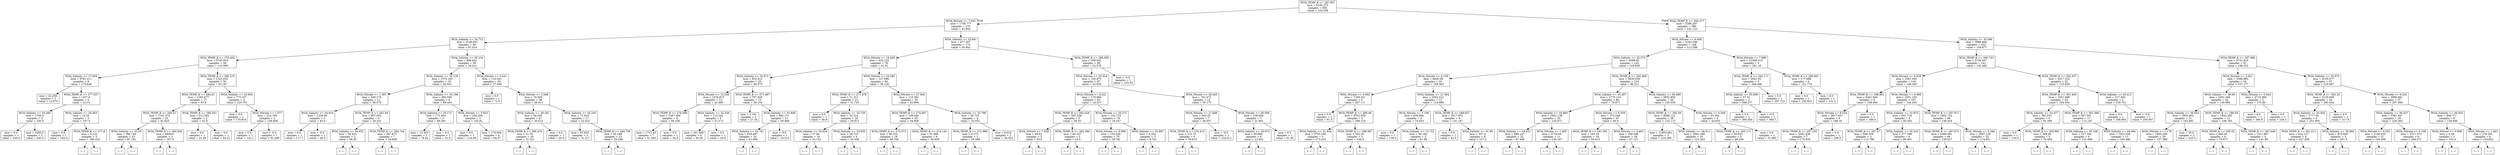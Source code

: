 digraph Tree {
node [shape=box] ;
0 [label="WOA_TEMP_K <= 287.857\nmse = 6195.375\nsamples = 650\nvalue = 102.039"] ;
1 [label="WOA_Nitrate <= 7.642\nmse = 1738.777\nsamples = 270\nvalue = 43.843"] ;
0 -> 1 [labeldistance=2.5, labelangle=45, headlabel="True"] ;
2 [label="WOA_Salinity <= 34.715\nmse = 3148.852\nsamples = 96\nvalue = 67.014"] ;
1 -> 2 ;
3 [label="WOA_TEMP_K <= 279.404\nmse = 3743.919\nsamples = 38\nvalue = 110.599"] ;
2 -> 3 ;
4 [label="WOA_Salinity <= 17.604\nmse = 6781.211\nsamples = 8\nvalue = 179.646"] ;
3 -> 4 ;
5 [label="mse = 24.256\nsamples = 2\nvalue = 12.875"] ;
4 -> 5 ;
6 [label="WOA_TEMP_K <= 277.637\nmse = 1457.6\nsamples = 6\nvalue = 213.0"] ;
4 -> 6 ;
7 [label="WOA_Salinity <= 33.385\nmse = 1700.0\nsamples = 3\nvalue = 230.0"] ;
6 -> 7 ;
8 [label="mse = 0.0\nsamples = 1\nvalue = 220.0"] ;
7 -> 8 ;
9 [label="mse = 3200.0\nsamples = 2\nvalue = 240.0"] ;
7 -> 9 ;
10 [label="WOA_Salinity <= 26.403\nmse = 10.25\nsamples = 3\nvalue = 187.5"] ;
6 -> 10 ;
11 [label="mse = 0.0\nsamples = 1\nvalue = 182.0"] ;
10 -> 11 ;
12 [label="WOA_TEMP_K <= 277.8\nmse = 0.222\nsamples = 2\nvalue = 189.333"] ;
10 -> 12 ;
13 [label="(...)"] ;
12 -> 13 ;
14 [label="(...)"] ;
12 -> 14 ;
15 [label="WOA_TEMP_K <= 285.275\nmse = 1323.633\nsamples = 30\nvalue = 92.187"] ;
3 -> 15 ;
16 [label="WOA_TEMP_K <= 284.81\nmse = 1263.677\nsamples = 27\nvalue = 87.8"] ;
15 -> 16 ;
17 [label="WOA_TEMP_K <= 284.51\nmse = 1161.072\nsamples = 25\nvalue = 91.625"] ;
16 -> 17 ;
18 [label="WOA_Salinity <= 33.03\nmse = 366.744\nsamples = 23\nvalue = 87.191"] ;
17 -> 18 ;
19 [label="(...)"] ;
18 -> 19 ;
20 [label="(...)"] ;
18 -> 20 ;
53 [label="WOA_TEMP_K <= 284.636\nmse = 8649.0\nsamples = 2\nvalue = 167.0"] ;
17 -> 53 ;
54 [label="(...)"] ;
53 -> 54 ;
55 [label="(...)"] ;
53 -> 55 ;
56 [label="WOA_TEMP_K <= 285.051\nmse = 212.592\nsamples = 2\nvalue = 41.9"] ;
16 -> 56 ;
57 [label="mse = 0.0\nsamples = 1\nvalue = 21.28"] ;
56 -> 57 ;
58 [label="mse = 0.0\nsamples = 1\nvalue = 52.21"] ;
56 -> 58 ;
59 [label="WOA_Salinity <= 33.962\nmse = 775.167\nsamples = 3\nvalue = 120.701"] ;
15 -> 59 ;
60 [label="mse = 0.0\nsamples = 1\nvalue = 174.916"] ;
59 -> 60 ;
61 [label="WOA_Nitrate <= 1.077\nmse = 224.784\nsamples = 2\nvalue = 109.858"] ;
59 -> 61 ;
62 [label="mse = 0.0\nsamples = 1\nvalue = 122.1"] ;
61 -> 62 ;
63 [label="mse = -0.0\nsamples = 1\nvalue = 91.496"] ;
61 -> 63 ;
64 [label="WOA_Salinity <= 35.234\nmse = 806.922\nsamples = 58\nvalue = 39.411"] ;
2 -> 64 ;
65 [label="WOA_Salinity <= 35.139\nmse = 1370.165\nsamples = 19\nvalue = 62.941"] ;
64 -> 65 ;
66 [label="WOA_Nitrate <= 1.387\nmse = 846.279\nsamples = 11\nvalue = 36.479"] ;
65 -> 66 ;
67 [label="WOA_Salinity <= 34.919\nmse = 1204.09\nsamples = 2\nvalue = 83.0"] ;
66 -> 67 ;
68 [label="mse = 0.0\nsamples = 1\nvalue = 117.7"] ;
67 -> 68 ;
69 [label="mse = -0.0\nsamples = 1\nvalue = 48.3"] ;
67 -> 69 ;
70 [label="WOA_TEMP_K <= 281.94\nmse = 407.052\nsamples = 9\nvalue = 29.322"] ;
66 -> 70 ;
71 [label="WOA_Salinity <= 34.852\nmse = 54.023\nsamples = 2\nvalue = 58.55"] ;
70 -> 71 ;
72 [label="(...)"] ;
71 -> 72 ;
73 [label="(...)"] ;
71 -> 73 ;
74 [label="WOA_TEMP_K <= 285.744\nmse = 287.675\nsamples = 7\nvalue = 24.008"] ;
70 -> 74 ;
75 [label="(...)"] ;
74 -> 75 ;
82 [label="(...)"] ;
74 -> 82 ;
85 [label="WOA_Salinity <= 35.196\nmse = 493.556\nsamples = 8\nvalue = 89.403"] ;
65 -> 85 ;
86 [label="WOA_Salinity <= 35.171\nmse = 175.565\nsamples = 3\nvalue = 69.293"] ;
85 -> 86 ;
87 [label="mse = 12.363\nsamples = 2\nvalue = 78.44"] ;
86 -> 87 ;
88 [label="mse = 0.0\nsamples = 1\nvalue = 51.0"] ;
86 -> 88 ;
89 [label="WOA_Nitrate <= 3.923\nmse = 256.204\nsamples = 5\nvalue = 102.81"] ;
85 -> 89 ;
90 [label="mse = 0.0\nsamples = 1\nvalue = 119.69"] ;
89 -> 90 ;
91 [label="mse = 170.604\nsamples = 4\nvalue = 94.37"] ;
89 -> 91 ;
92 [label="WOA_Nitrate <= 0.241\nmse = 110.041\nsamples = 39\nvalue = 27.646"] ;
64 -> 92 ;
93 [label="mse = 0.0\nsamples = 1\nvalue = 71.0"] ;
92 -> 93 ;
94 [label="WOA_Nitrate <= 3.588\nmse = 79.508\nsamples = 38\nvalue = 26.911"] ;
92 -> 94 ;
95 [label="WOA_Salinity <= 38.181\nmse = 56.035\nsamples = 21\nvalue = 30.614"] ;
94 -> 95 ;
96 [label="WOA_TEMP_K <= 284.474\nmse = 51.76\nsamples = 20\nvalue = 31.321"] ;
95 -> 96 ;
97 [label="(...)"] ;
96 -> 97 ;
98 [label="(...)"] ;
96 -> 98 ;
117 [label="mse = 0.0\nsamples = 1\nvalue = 20.0"] ;
95 -> 117 ;
118 [label="WOA_Salinity <= 35.245\nmse = 71.819\nsamples = 17\nvalue = 22.522"] ;
94 -> 118 ;
119 [label="mse = 67.835\nsamples = 2\nvalue = 31.217"] ;
118 -> 119 ;
120 [label="WOA_TEMP_K <= 284.706\nmse = 45.188\nsamples = 15\nvalue = 20.038"] ;
118 -> 120 ;
121 [label="(...)"] ;
120 -> 121 ;
128 [label="(...)"] ;
120 -> 128 ;
129 [label="WOA_Salinity <= 33.841\nmse = 477.357\nsamples = 174\nvalue = 30.842"] ;
1 -> 129 ;
130 [label="WOA_Nitrate <= 18.449\nmse = 422.122\nsamples = 76\nvalue = 41.91"] ;
129 -> 130 ;
131 [label="WOA_Salinity <= 32.871\nmse = 932.412\nsamples = 26\nvalue = 49.575"] ;
130 -> 131 ;
132 [label="WOA_Nitrate <= 13.256\nmse = 1076.873\nsamples = 13\nvalue = 42.683"] ;
131 -> 132 ;
133 [label="WOA_TEMP_K <= 276.589\nmse = 1467.569\nsamples = 8\nvalue = 48.238"] ;
132 -> 133 ;
134 [label="mse = 1712.43\nsamples = 7\nvalue = 51.085"] ;
133 -> 134 ;
135 [label="mse = 0.0\nsamples = 1\nvalue = 34.0"] ;
133 -> 135 ;
136 [label="WOA_Salinity <= 32.536\nmse = 110.342\nsamples = 5\nvalue = 31.573"] ;
132 -> 136 ;
137 [label="mse = 161.096\nsamples = 4\nvalue = 30.36"] ;
136 -> 137 ;
138 [label="mse = 0.0\nsamples = 1\nvalue = 34.0"] ;
136 -> 138 ;
139 [label="WOA_TEMP_K <= 271.687\nmse = 707.928\nsamples = 13\nvalue = 56.104"] ;
131 -> 139 ;
140 [label="mse = 2.161\nsamples = 2\nvalue = 27.34"] ;
139 -> 140 ;
141 [label="WOA_Salinity <= 33.809\nmse = 682.171\nsamples = 11\nvalue = 59.488"] ;
139 -> 141 ;
142 [label="WOA_Salinity <= 33.761\nmse = 618.697\nsamples = 10\nvalue = 61.986"] ;
141 -> 142 ;
143 [label="(...)"] ;
142 -> 143 ;
152 [label="(...)"] ;
142 -> 152 ;
153 [label="mse = -0.0\nsamples = 1\nvalue = 19.514"] ;
141 -> 153 ;
154 [label="WOA_Nitrate <= 24.282\nmse = 127.096\nsamples = 50\nvalue = 38.128"] ;
130 -> 154 ;
155 [label="WOA_TEMP_K <= 271.478\nmse = 71.317\nsamples = 21\nvalue = 31.725"] ;
154 -> 155 ;
156 [label="mse = 0.0\nsamples = 1\nvalue = 56.9"] ;
155 -> 156 ;
157 [label="WOA_Salinity <= 33.726\nmse = 52.514\nsamples = 20\nvalue = 30.913"] ;
155 -> 157 ;
158 [label="WOA_Salinity <= 33.626\nmse = 37.84\nsamples = 16\nvalue = 33.122"] ;
157 -> 158 ;
159 [label="(...)"] ;
158 -> 159 ;
166 [label="(...)"] ;
158 -> 166 ;
175 [label="WOA_Salinity <= 33.835\nmse = 28.723\nsamples = 4\nvalue = 23.339"] ;
157 -> 175 ;
176 [label="(...)"] ;
175 -> 176 ;
181 [label="(...)"] ;
175 -> 181 ;
182 [label="WOA_Nitrate <= 27.304\nmse = 115.381\nsamples = 29\nvalue = 42.894"] ;
154 -> 182 ;
183 [label="WOA_TEMP_K <= 274.067\nmse = 109.346\nsamples = 25\nvalue = 44.808"] ;
182 -> 183 ;
184 [label="WOA_TEMP_K <= 273.573\nmse = 96.232\nsamples = 16\nvalue = 48.766"] ;
183 -> 184 ;
185 [label="(...)"] ;
184 -> 185 ;
200 [label="(...)"] ;
184 -> 200 ;
209 [label="WOA_TEMP_K <= 274.143\nmse = 81.666\nsamples = 9\nvalue = 39.859"] ;
183 -> 209 ;
210 [label="(...)"] ;
209 -> 210 ;
211 [label="(...)"] ;
209 -> 211 ;
220 [label="WOA_Salinity <= 33.786\nmse = 30.723\nsamples = 4\nvalue = 33.052"] ;
182 -> 220 ;
221 [label="WOA_TEMP_K <= 272.989\nmse = 0.373\nsamples = 2\nvalue = 28.568"] ;
220 -> 221 ;
222 [label="(...)"] ;
221 -> 222 ;
223 [label="(...)"] ;
221 -> 223 ;
224 [label="mse = 8.619\nsamples = 2\nvalue = 39.032"] ;
220 -> 224 ;
225 [label="WOA_TEMP_K <= 286.095\nmse = 358.842\nsamples = 98\nvalue = 22.578"] ;
129 -> 225 ;
226 [label="WOA_Nitrate <= 25.324\nmse = 316.973\nsamples = 97\nvalue = 22.035"] ;
225 -> 226 ;
227 [label="WOA_Nitrate <= 8.241\nmse = 178.869\nsamples = 83\nvalue = 19.257"] ;
226 -> 227 ;
228 [label="WOA_TEMP_K <= 282.028\nmse = 297.536\nsamples = 5\nvalue = 38.55"] ;
227 -> 228 ;
229 [label="WOA_Nitrate <= 7.828\nmse = 69.62\nsamples = 2\nvalue = 53.8"] ;
228 -> 229 ;
230 [label="(...)"] ;
229 -> 230 ;
231 [label="(...)"] ;
229 -> 231 ;
232 [label="WOA_TEMP_K <= 282.286\nmse = 60.327\nsamples = 3\nvalue = 23.3"] ;
228 -> 232 ;
233 [label="(...)"] ;
232 -> 233 ;
234 [label="(...)"] ;
232 -> 234 ;
235 [label="WOA_Nitrate <= 25.272\nmse = 152.715\nsamples = 78\nvalue = 18.267"] ;
227 -> 235 ;
236 [label="WOA_Nitrate <= 9.068\nmse = 153.349\nsamples = 75\nvalue = 18.781"] ;
235 -> 236 ;
237 [label="(...)"] ;
236 -> 237 ;
258 [label="(...)"] ;
236 -> 258 ;
325 [label="WOA_Salinity <= 33.897\nmse = 0.204\nsamples = 3\nvalue = 6.761"] ;
235 -> 325 ;
326 [label="(...)"] ;
325 -> 326 ;
327 [label="(...)"] ;
325 -> 327 ;
328 [label="WOA_Nitrate <= 28.445\nmse = 761.072\nsamples = 14\nvalue = 35.177"] ;
226 -> 328 ;
329 [label="WOA_Nitrate <= 27.688\nmse = 844.25\nsamples = 7\nvalue = 46.557"] ;
328 -> 329 ;
330 [label="WOA_TEMP_K <= 276.413\nmse = 272.72\nsamples = 6\nvalue = 39.815"] ;
329 -> 330 ;
331 [label="(...)"] ;
330 -> 331 ;
340 [label="(...)"] ;
330 -> 340 ;
341 [label="mse = -0.0\nsamples = 1\nvalue = 134.211"] ;
329 -> 341 ;
342 [label="WOA_Nitrate <= 29.598\nmse = 336.694\nsamples = 7\nvalue = 21.901"] ;
328 -> 342 ;
343 [label="WOA_Salinity <= 33.873\nmse = 60.868\nsamples = 6\nvalue = 12.052"] ;
342 -> 343 ;
344 [label="(...)"] ;
343 -> 344 ;
347 [label="(...)"] ;
343 -> 347 ;
352 [label="mse = 0.0\nsamples = 1\nvalue = 51.45"] ;
342 -> 352 ;
353 [label="mse = -0.0\nsamples = 1\nvalue = 103.53"] ;
225 -> 353 ;
354 [label="WOA_TEMP_K <= 294.377\nmse = 5386.297\nsamples = 380\nvalue = 141.123"] ;
0 -> 354 [labeldistance=2.5, labelangle=-45, headlabel="False"] ;
355 [label="WOA_Nitrate <= 6.408\nmse = 6162.586\nsamples = 148\nvalue = 112.288"] ;
354 -> 355 ;
356 [label="WOA_Salinity <= 32.073\nmse = 4598.92\nsamples = 143\nvalue = 104.945"] ;
355 -> 356 ;
357 [label="WOA_Nitrate <= 0.138\nmse = 8826.58\nsamples = 19\nvalue = 168.363"] ;
356 -> 357 ;
358 [label="WOA_Nitrate <= 0.092\nmse = 7168.321\nsamples = 6\nvalue = 267.111"] ;
357 -> 358 ;
359 [label="mse = 0.0\nsamples = 1\nvalue = 91.0"] ;
358 -> 359 ;
360 [label="WOA_TEMP_K <= 289.46\nmse = 3702.859\nsamples = 5\nvalue = 289.125"] ;
358 -> 360 ;
361 [label="WOA_Salinity <= 31.844\nmse = 3755.556\nsamples = 3\nvalue = 273.333"] ;
360 -> 361 ;
362 [label="(...)"] ;
361 -> 362 ;
363 [label="(...)"] ;
361 -> 363 ;
364 [label="WOA_TEMP_K <= 289.987\nmse = 552.25\nsamples = 2\nvalue = 336.5"] ;
360 -> 364 ;
365 [label="(...)"] ;
364 -> 365 ;
366 [label="(...)"] ;
364 -> 366 ;
367 [label="WOA_Salinity <= 21.564\nmse = 2342.312\nsamples = 13\nvalue = 118.989"] ;
357 -> 367 ;
368 [label="WOA_Nitrate <= 0.199\nmse = 839.869\nsamples = 4\nvalue = 74.633"] ;
367 -> 368 ;
369 [label="mse = 0.0\nsamples = 1\nvalue = 138.0"] ;
368 -> 369 ;
370 [label="WOA_Salinity <= 12.722\nmse = 44.162\nsamples = 3\nvalue = 61.96"] ;
368 -> 370 ;
371 [label="(...)"] ;
370 -> 371 ;
374 [label="(...)"] ;
370 -> 374 ;
375 [label="WOA_TEMP_K <= 289.657\nmse = 1617.972\nsamples = 9\nvalue = 141.167"] ;
367 -> 375 ;
376 [label="mse = 0.0\nsamples = 1\nvalue = 62.0"] ;
375 -> 376 ;
377 [label="WOA_Salinity <= 31.09\nmse = 437.4\nsamples = 8\nvalue = 157.0"] ;
375 -> 377 ;
378 [label="(...)"] ;
377 -> 378 ;
387 [label="(...)"] ;
377 -> 387 ;
390 [label="WOA_TEMP_K <= 292.469\nmse = 3430.558\nsamples = 124\nvalue = 96.511"] ;
356 -> 390 ;
391 [label="WOA_Salinity <= 35.387\nmse = 1770.133\nsamples = 80\nvalue = 79.877"] ;
390 -> 391 ;
392 [label="WOA_Salinity <= 34.883\nmse = 2402.138\nsamples = 33\nvalue = 105.871"] ;
391 -> 392 ;
393 [label="WOA_Salinity <= 34.631\nmse = 698.147\nsamples = 22\nvalue = 87.448"] ;
392 -> 393 ;
394 [label="(...)"] ;
393 -> 394 ;
423 [label="(...)"] ;
393 -> 423 ;
434 [label="WOA_Nitrate <= 1.405\nmse = 3716.64\nsamples = 11\nvalue = 135.347"] ;
392 -> 434 ;
435 [label="(...)"] ;
434 -> 435 ;
448 [label="(...)"] ;
434 -> 448 ;
451 [label="WOA_Nitrate <= 0.503\nmse = 375.049\nsamples = 47\nvalue = 60.0"] ;
391 -> 451 ;
452 [label="WOA_TEMP_K <= 291.381\nmse = 240.42\nsamples = 19\nvalue = 50.415"] ;
451 -> 452 ;
453 [label="(...)"] ;
452 -> 453 ;
472 [label="(...)"] ;
452 -> 472 ;
487 [label="WOA_Nitrate <= 3.493\nmse = 356.048\nsamples = 28\nvalue = 67.127"] ;
451 -> 487 ;
488 [label="(...)"] ;
487 -> 488 ;
527 [label="(...)"] ;
487 -> 527 ;
530 [label="WOA_Salinity <= 36.689\nmse = 4852.856\nsamples = 44\nvalue = 120.559"] ;
390 -> 530 ;
531 [label="WOA_TEMP_K <= 292.56\nmse = 4580.121\nsamples = 38\nvalue = 132.113"] ;
530 -> 531 ;
532 [label="mse = 11853.061\nsamples = 3\nvalue = 214.286"] ;
531 -> 532 ;
533 [label="WOA_Salinity <= 36.611\nmse = 2991.388\nsamples = 35\nvalue = 123.263"] ;
531 -> 533 ;
534 [label="(...)"] ;
533 -> 534 ;
571 [label="(...)"] ;
533 -> 571 ;
580 [label="WOA_Nitrate <= 0.549\nmse = 45.054\nsamples = 6\nvalue = 44.933"] ;
530 -> 580 ;
581 [label="WOA_TEMP_K <= 293.171\nmse = 30.823\nsamples = 5\nvalue = 46.239"] ;
580 -> 581 ;
582 [label="(...)"] ;
581 -> 582 ;
583 [label="(...)"] ;
581 -> 583 ;
586 [label="mse = 0.0\nsamples = 1\nvalue = 31.882"] ;
580 -> 586 ;
587 [label="WOA_Nitrate <= 7.989\nmse = 12369.313\nsamples = 5\nvalue = 281.16"] ;
355 -> 587 ;
588 [label="WOA_TEMP_K <= 292.171\nmse = 2041.03\nsamples = 3\nvalue = 349.468"] ;
587 -> 588 ;
589 [label="WOA_Salinity <= 35.099\nmse = 57.41\nsamples = 2\nvalue = 388.277"] ;
588 -> 589 ;
590 [label="mse = 0.0\nsamples = 1\nvalue = 395.854"] ;
589 -> 590 ;
591 [label="mse = -0.0\nsamples = 1\nvalue = 380.7"] ;
589 -> 591 ;
592 [label="mse = 0.0\nsamples = 1\nvalue = 297.722"] ;
588 -> 592 ;
593 [label="WOA_TEMP_K <= 290.991\nmse = 177.688\nsamples = 2\nvalue = 121.774"] ;
587 -> 593 ;
594 [label="mse = 0.0\nsamples = 1\nvalue = 102.923"] ;
593 -> 594 ;
595 [label="mse = 0.0\nsamples = 1\nvalue = 131.2"] ;
593 -> 595 ;
596 [label="WOA_Salinity <= 35.586\nmse = 3988.869\nsamples = 232\nvalue = 159.877"] ;
354 -> 596 ;
597 [label="WOA_TEMP_K <= 300.743\nmse = 2730.937\nsamples = 141\nvalue = 142.482"] ;
596 -> 597 ;
598 [label="WOA_Nitrate <= 0.028\nmse = 2581.095\nsamples = 116\nvalue = 149.365"] ;
597 -> 598 ;
599 [label="WOA_TEMP_K <= 298.891\nmse = 5441.944\nsamples = 9\nvalue = 199.463"] ;
598 -> 599 ;
600 [label="WOA_Nitrate <= 0.024\nmse = 3617.657\nsamples = 8\nvalue = 188.18"] ;
599 -> 600 ;
601 [label="WOA_TEMP_K <= 297.255\nmse = 2441.838\nsamples = 7\nvalue = 173.634"] ;
600 -> 601 ;
602 [label="(...)"] ;
601 -> 602 ;
609 [label="(...)"] ;
601 -> 609 ;
614 [label="mse = 0.0\nsamples = 1\nvalue = 290.0"] ;
600 -> 614 ;
615 [label="mse = 0.0\nsamples = 1\nvalue = 380.0"] ;
599 -> 615 ;
616 [label="WOA_Nitrate <= 0.066\nmse = 2001.103\nsamples = 107\nvalue = 144.203"] ;
598 -> 616 ;
617 [label="WOA_Salinity <= 33.875\nmse = 641.716\nsamples = 9\nvalue = 95.302"] ;
616 -> 617 ;
618 [label="WOA_TEMP_K <= 297.47\nmse = 946.539\nsamples = 3\nvalue = 113.786"] ;
617 -> 618 ;
619 [label="(...)"] ;
618 -> 619 ;
622 [label="(...)"] ;
618 -> 622 ;
623 [label="WOA_Salinity <= 35.216\nmse = 277.288\nsamples = 6\nvalue = 86.901"] ;
617 -> 623 ;
624 [label="(...)"] ;
623 -> 624 ;
629 [label="(...)"] ;
623 -> 629 ;
630 [label="WOA_TEMP_K <= 297.971\nmse = 1862.722\nsamples = 98\nvalue = 149.454"] ;
616 -> 630 ;
631 [label="WOA_TEMP_K <= 297.872\nmse = 1006.581\nsamples = 66\nvalue = 136.627"] ;
630 -> 631 ;
632 [label="(...)"] ;
631 -> 632 ;
717 [label="(...)"] ;
631 -> 717 ;
724 [label="WOA_Nitrate <= 0.266\nmse = 2587.129\nsamples = 32\nvalue = 174.851"] ;
630 -> 724 ;
725 [label="(...)"] ;
724 -> 725 ;
744 [label="(...)"] ;
724 -> 744 ;
765 [label="WOA_TEMP_K <= 302.337\nmse = 2417.322\nsamples = 25\nvalue = 115.828"] ;
597 -> 765 ;
766 [label="WOA_TEMP_K <= 301.404\nmse = 1051.998\nsamples = 23\nvalue = 104.303"] ;
765 -> 766 ;
767 [label="WOA_Salinity <= 33.477\nmse = 591.031\nsamples = 6\nvalue = 81.369"] ;
766 -> 767 ;
768 [label="mse = 0.0\nsamples = 1\nvalue = 130.0"] ;
767 -> 768 ;
769 [label="WOA_TEMP_K <= 300.891\nmse = 389.99\nsamples = 5\nvalue = 76.506"] ;
767 -> 769 ;
770 [label="(...)"] ;
769 -> 770 ;
771 [label="(...)"] ;
769 -> 771 ;
776 [label="WOA_TEMP_K <= 301.588\nmse = 967.501\nsamples = 17\nvalue = 112.187"] ;
766 -> 776 ;
777 [label="WOA_Salinity <= 35.328\nmse = 217.304\nsamples = 6\nvalue = 131.688"] ;
776 -> 777 ;
778 [label="(...)"] ;
777 -> 778 ;
785 [label="(...)"] ;
777 -> 785 ;
788 [label="WOA_Salinity <= 34.366\nmse = 1052.528\nsamples = 11\nvalue = 100.486"] ;
776 -> 788 ;
789 [label="(...)"] ;
788 -> 789 ;
798 [label="(...)"] ;
788 -> 798 ;
809 [label="WOA_Salinity <= 33.413\nmse = 317.405\nsamples = 2\nvalue = 239.721"] ;
765 -> 809 ;
810 [label="mse = 0.0\nsamples = 1\nvalue = 208.863"] ;
809 -> 810 ;
811 [label="mse = -0.0\nsamples = 1\nvalue = 250.007"] ;
809 -> 811 ;
812 [label="WOA_TEMP_K <= 297.686\nmse = 4741.825\nsamples = 91\nvalue = 188.332"] ;
596 -> 812 ;
813 [label="WOA_Nitrate <= 2.021\nmse = 3386.883\nsamples = 44\nvalue = 157.177"] ;
812 -> 813 ;
814 [label="WOA_Salinity <= 36.69\nmse = 2401.046\nsamples = 42\nvalue = 149.985"] ;
813 -> 814 ;
815 [label="WOA_Salinity <= 36.653\nmse = 1855.002\nsamples = 31\nvalue = 162.691"] ;
814 -> 815 ;
816 [label="WOA_Nitrate <= 1.176\nmse = 1652.208\nsamples = 29\nvalue = 157.388"] ;
815 -> 816 ;
817 [label="(...)"] ;
816 -> 817 ;
850 [label="(...)"] ;
816 -> 850 ;
853 [label="mse = 25.0\nsamples = 2\nvalue = 225.0"] ;
815 -> 853 ;
854 [label="WOA_TEMP_K <= 296.65\nmse = 1842.293\nsamples = 11\nvalue = 106.783"] ;
814 -> 854 ;
855 [label="WOA_TEMP_K <= 295.02\nmse = 360.26\nsamples = 6\nvalue = 75.977"] ;
854 -> 855 ;
856 [label="(...)"] ;
855 -> 856 ;
859 [label="(...)"] ;
855 -> 859 ;
864 [label="WOA_TEMP_K <= 297.649\nmse = 1211.967\nsamples = 5\nvalue = 141.99"] ;
854 -> 864 ;
865 [label="(...)"] ;
864 -> 865 ;
872 [label="(...)"] ;
864 -> 872 ;
873 [label="WOA_Nitrate <= 3.444\nmse = 4716.368\nsamples = 2\nvalue = 275.85"] ;
813 -> 873 ;
874 [label="mse = 0.0\nsamples = 1\nvalue = 394.8"] ;
873 -> 874 ;
875 [label="mse = 0.0\nsamples = 1\nvalue = 236.2"] ;
873 -> 875 ;
876 [label="WOA_Salinity <= 35.975\nmse = 4155.477\nsamples = 47\nvalue = 219.487"] ;
812 -> 876 ;
877 [label="WOA_TEMP_K <= 302.25\nmse = 2120.606\nsamples = 10\nvalue = 265.024"] ;
876 -> 877 ;
878 [label="WOA_Salinity <= 35.832\nmse = 1777.05\nsamples = 9\nvalue = 251.805"] ;
877 -> 878 ;
879 [label="WOA_TEMP_K <= 301.511\nmse = 414.127\nsamples = 6\nvalue = 227.208"] ;
878 -> 879 ;
880 [label="(...)"] ;
879 -> 880 ;
883 [label="(...)"] ;
879 -> 883 ;
888 [label="WOA_Salinity <= 35.904\nmse = 872.685\nsamples = 3\nvalue = 301.0"] ;
878 -> 888 ;
889 [label="(...)"] ;
888 -> 889 ;
890 [label="(...)"] ;
888 -> 890 ;
893 [label="mse = 0.0\nsamples = 1\nvalue = 317.9"] ;
877 -> 893 ;
894 [label="WOA_Nitrate <= 0.232\nmse = 3990.681\nsamples = 37\nvalue = 207.068"] ;
876 -> 894 ;
895 [label="WOA_Salinity <= 36.427\nmse = 3381.447\nsamples = 29\nvalue = 220.383"] ;
894 -> 895 ;
896 [label="WOA_Nitrate <= 0.025\nmse = 2158.925\nsamples = 21\nvalue = 194.266"] ;
895 -> 896 ;
897 [label="(...)"] ;
896 -> 897 ;
900 [label="(...)"] ;
896 -> 900 ;
917 [label="WOA_Nitrate <= 0.109\nmse = 2211.073\nsamples = 8\nvalue = 266.471"] ;
895 -> 917 ;
918 [label="(...)"] ;
917 -> 918 ;
921 [label="(...)"] ;
917 -> 921 ;
922 [label="WOA_Salinity <= 36.053\nmse = 409.771\nsamples = 8\nvalue = 128.846"] ;
894 -> 922 ;
923 [label="WOA_Nitrate <= 0.608\nmse = 0.36\nsamples = 2\nvalue = 153.4"] ;
922 -> 923 ;
924 [label="(...)"] ;
923 -> 924 ;
925 [label="(...)"] ;
923 -> 925 ;
926 [label="WOA_Nitrate <= 1.093\nmse = 278.291\nsamples = 6\nvalue = 120.662"] ;
922 -> 926 ;
927 [label="(...)"] ;
926 -> 927 ;
934 [label="(...)"] ;
926 -> 934 ;
}